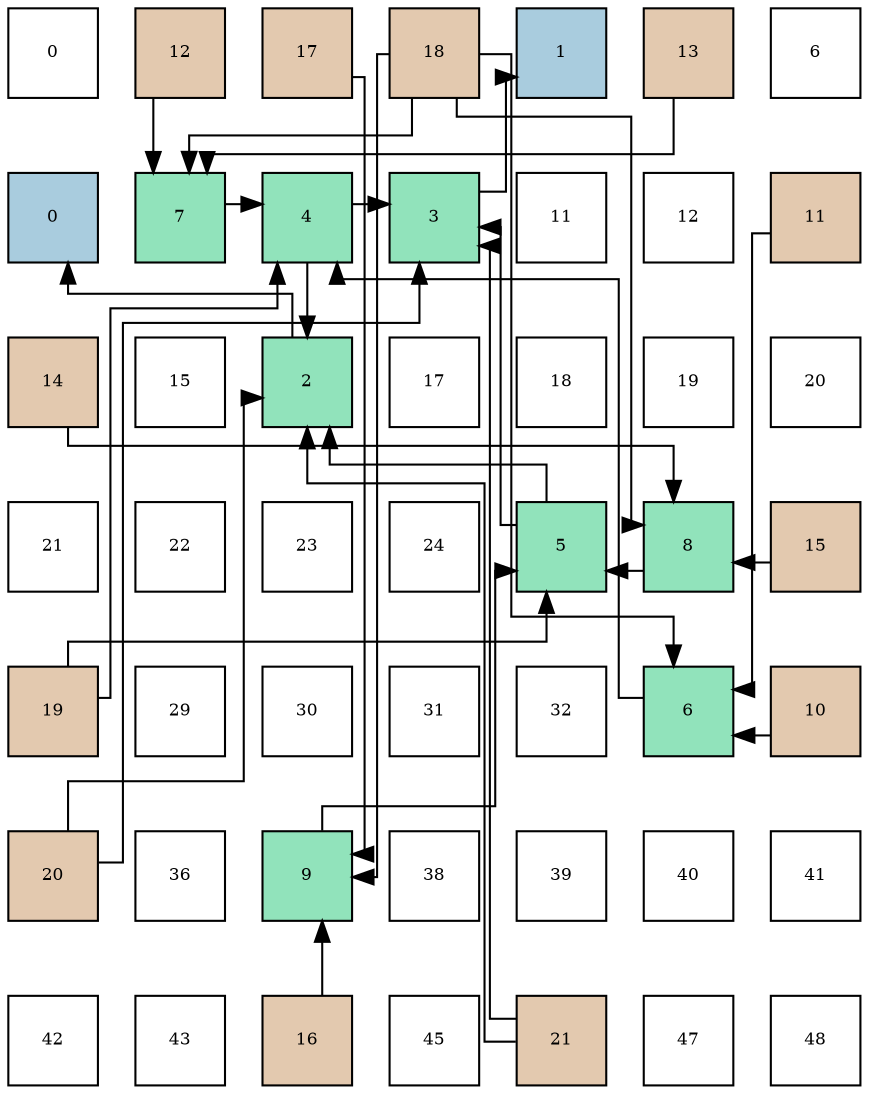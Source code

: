 digraph layout{
 rankdir=TB;
 splines=ortho;
 node [style=filled shape=square fixedsize=true width=0.6];
0[label="0", fontsize=8, fillcolor="#ffffff"];
1[label="12", fontsize=8, fillcolor="#e3c9af"];
2[label="17", fontsize=8, fillcolor="#e3c9af"];
3[label="18", fontsize=8, fillcolor="#e3c9af"];
4[label="1", fontsize=8, fillcolor="#a9ccde"];
5[label="13", fontsize=8, fillcolor="#e3c9af"];
6[label="6", fontsize=8, fillcolor="#ffffff"];
7[label="0", fontsize=8, fillcolor="#a9ccde"];
8[label="7", fontsize=8, fillcolor="#91e3bb"];
9[label="4", fontsize=8, fillcolor="#91e3bb"];
10[label="3", fontsize=8, fillcolor="#91e3bb"];
11[label="11", fontsize=8, fillcolor="#ffffff"];
12[label="12", fontsize=8, fillcolor="#ffffff"];
13[label="11", fontsize=8, fillcolor="#e3c9af"];
14[label="14", fontsize=8, fillcolor="#e3c9af"];
15[label="15", fontsize=8, fillcolor="#ffffff"];
16[label="2", fontsize=8, fillcolor="#91e3bb"];
17[label="17", fontsize=8, fillcolor="#ffffff"];
18[label="18", fontsize=8, fillcolor="#ffffff"];
19[label="19", fontsize=8, fillcolor="#ffffff"];
20[label="20", fontsize=8, fillcolor="#ffffff"];
21[label="21", fontsize=8, fillcolor="#ffffff"];
22[label="22", fontsize=8, fillcolor="#ffffff"];
23[label="23", fontsize=8, fillcolor="#ffffff"];
24[label="24", fontsize=8, fillcolor="#ffffff"];
25[label="5", fontsize=8, fillcolor="#91e3bb"];
26[label="8", fontsize=8, fillcolor="#91e3bb"];
27[label="15", fontsize=8, fillcolor="#e3c9af"];
28[label="19", fontsize=8, fillcolor="#e3c9af"];
29[label="29", fontsize=8, fillcolor="#ffffff"];
30[label="30", fontsize=8, fillcolor="#ffffff"];
31[label="31", fontsize=8, fillcolor="#ffffff"];
32[label="32", fontsize=8, fillcolor="#ffffff"];
33[label="6", fontsize=8, fillcolor="#91e3bb"];
34[label="10", fontsize=8, fillcolor="#e3c9af"];
35[label="20", fontsize=8, fillcolor="#e3c9af"];
36[label="36", fontsize=8, fillcolor="#ffffff"];
37[label="9", fontsize=8, fillcolor="#91e3bb"];
38[label="38", fontsize=8, fillcolor="#ffffff"];
39[label="39", fontsize=8, fillcolor="#ffffff"];
40[label="40", fontsize=8, fillcolor="#ffffff"];
41[label="41", fontsize=8, fillcolor="#ffffff"];
42[label="42", fontsize=8, fillcolor="#ffffff"];
43[label="43", fontsize=8, fillcolor="#ffffff"];
44[label="16", fontsize=8, fillcolor="#e3c9af"];
45[label="45", fontsize=8, fillcolor="#ffffff"];
46[label="21", fontsize=8, fillcolor="#e3c9af"];
47[label="47", fontsize=8, fillcolor="#ffffff"];
48[label="48", fontsize=8, fillcolor="#ffffff"];
edge [constraint=false, style=vis];16 -> 7;
10 -> 4;
9 -> 16;
9 -> 10;
25 -> 16;
25 -> 10;
33 -> 9;
8 -> 9;
26 -> 25;
37 -> 25;
34 -> 33;
13 -> 33;
1 -> 8;
5 -> 8;
14 -> 26;
27 -> 26;
44 -> 37;
2 -> 37;
3 -> 33;
3 -> 8;
3 -> 26;
3 -> 37;
28 -> 9;
28 -> 25;
35 -> 16;
35 -> 10;
46 -> 16;
46 -> 10;
edge [constraint=true, style=invis];
0 -> 7 -> 14 -> 21 -> 28 -> 35 -> 42;
1 -> 8 -> 15 -> 22 -> 29 -> 36 -> 43;
2 -> 9 -> 16 -> 23 -> 30 -> 37 -> 44;
3 -> 10 -> 17 -> 24 -> 31 -> 38 -> 45;
4 -> 11 -> 18 -> 25 -> 32 -> 39 -> 46;
5 -> 12 -> 19 -> 26 -> 33 -> 40 -> 47;
6 -> 13 -> 20 -> 27 -> 34 -> 41 -> 48;
rank = same {0 -> 1 -> 2 -> 3 -> 4 -> 5 -> 6};
rank = same {7 -> 8 -> 9 -> 10 -> 11 -> 12 -> 13};
rank = same {14 -> 15 -> 16 -> 17 -> 18 -> 19 -> 20};
rank = same {21 -> 22 -> 23 -> 24 -> 25 -> 26 -> 27};
rank = same {28 -> 29 -> 30 -> 31 -> 32 -> 33 -> 34};
rank = same {35 -> 36 -> 37 -> 38 -> 39 -> 40 -> 41};
rank = same {42 -> 43 -> 44 -> 45 -> 46 -> 47 -> 48};
}